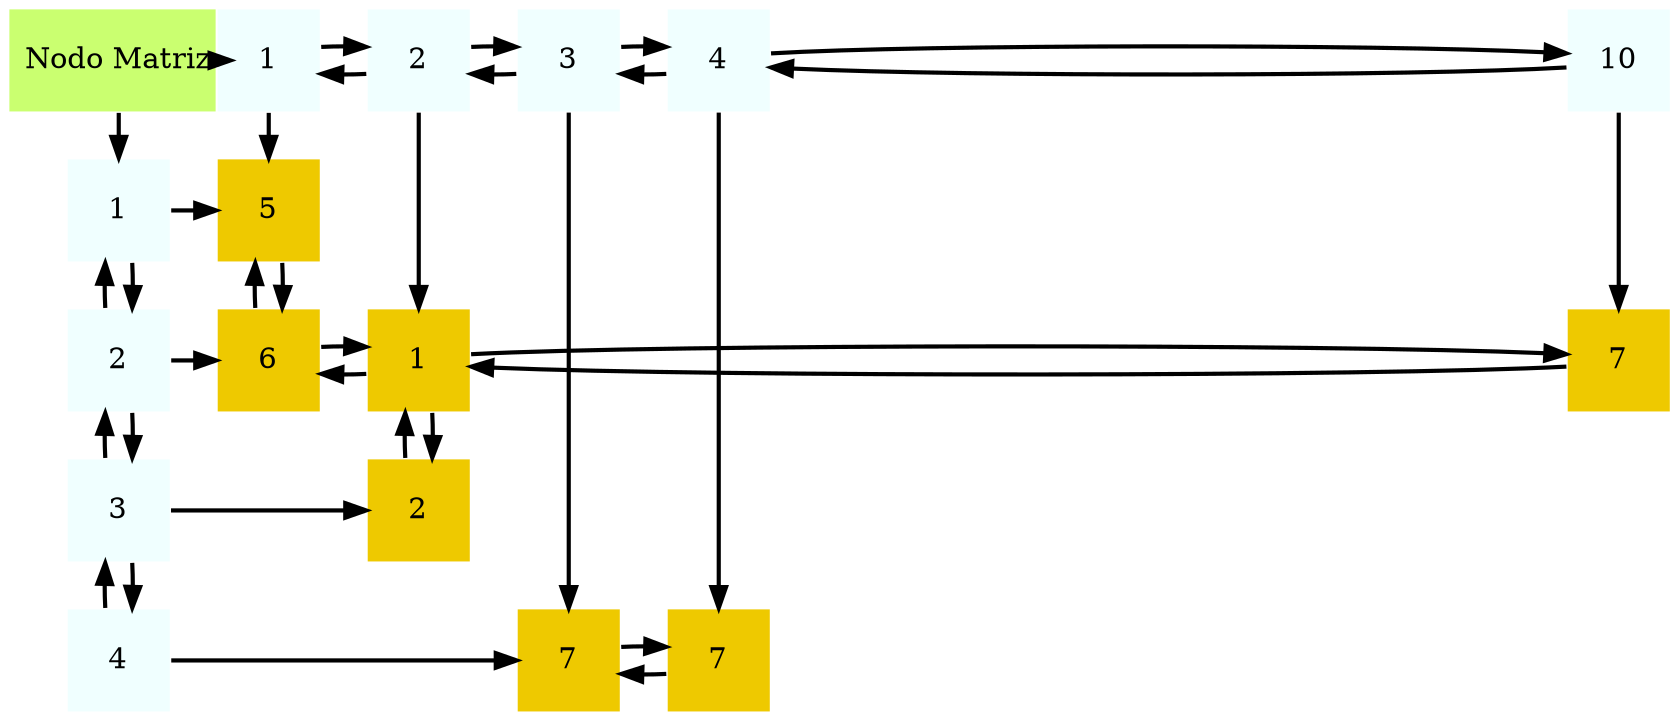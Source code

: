 digraph Matriz{
layout = neato;
node[shape = box,width=0.7,height=0.7,fillcolor="azure2" color="white" style="filled"];
edge[style = "bold"];
node[label = "Nodo Matriz", fillcolor="darkolivegreen1", pos = "0,0!"]principal;
node[label = 1 fillcolor=" azure1" pos = "1,0!"]n1;
node[label = 2 fillcolor=" azure1" pos = "2,0!"]n2;
node[label = 3 fillcolor=" azure1" pos = "3,0!"]n3;
node[label = 4 fillcolor=" azure1" pos = "4,0!"]n4;
node[label = 10 fillcolor=" azure1" pos = "10,0!"]n10;
n1->n2;
n2->n1;
n2->n3;
n3->n2;
n3->n4;
n4->n3;
n4->n10;
n10->n4;
principal->n1;
node[label = 1 fillcolor=" azure1" pos = "0,-1!"]m1;
node[label = 2 fillcolor=" azure1" pos = "0,-2!"]m2;
node[label = 3 fillcolor=" azure1" pos = "0,-3!"]m3;
node[label = 4 fillcolor=" azure1" pos = "0,-4!"]m4;
m1->m2;
m2->m1;
m2->m3;
m3->m2;
m3->m4;
m4->m3;
principal->m1;
        node[label = 5 fillcolor=" gold2" pos = "1,-1!"]n1m1;
        node[label = 6 fillcolor=" gold2" pos = "1,-2!"]n1m2;
   n1m1->n1m2;
   n1m2->n1m1;
n1->n1m1;
        node[label = 1 fillcolor=" gold2" pos = "2,-2!"]n2m2;
        node[label = 2 fillcolor=" gold2" pos = "2,-3!"]n2m3;
   n2m2->n2m3;
   n2m3->n2m2;
n2->n2m2;
        node[label = 7 fillcolor=" gold2" pos = "3,-4!"]n3m4;
n3->n3m4;
        node[label = 7 fillcolor=" gold2" pos = "4,-4!"]n4m4;
n4->n4m4;
        node[label = 7 fillcolor=" gold2" pos = "10,-2!"]n10m2;
n10->n10m2;
m1->n1m1;
   n1m2->n2m2;
   n2m2->n1m2;
   n2m2->n10m2;
   n10m2->n2m2;
m2->n1m2;
m3->n2m3;
   n3m4->n4m4;
   n4m4->n3m4;
m4->n3m4;

}